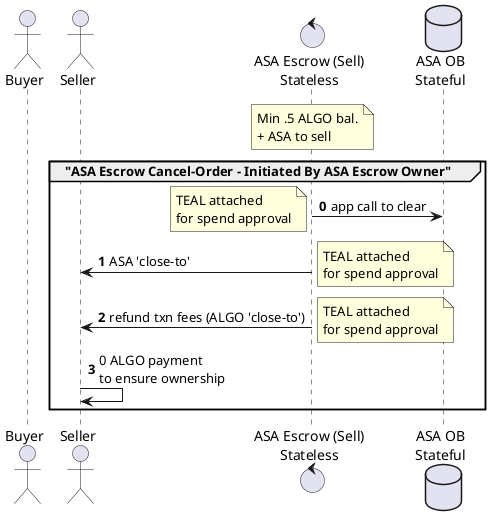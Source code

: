 @startuml
actor Buyer
actor Seller
control "ASA Escrow (Sell)\nStateless" as ASAEscrow
database "ASA OB\nStateful" as ASAOB
note over ASAEscrow: Min .5 ALGO bal.\n+ ASA to sell

group "ASA Escrow Cancel-Order - Initiated By ASA Escrow Owner"
autonumber 0
ASAEscrow -> ASAOB: app call to clear
note left: TEAL attached\nfor spend approval
ASAEscrow -> Seller: ASA 'close-to'
note right: TEAL attached\nfor spend approval
ASAEscrow -> Seller: refund txn fees (ALGO 'close-to')
note right: TEAL attached\nfor spend approval
Seller -> Seller: 0 ALGO payment\nto ensure ownership
end

@enduml
